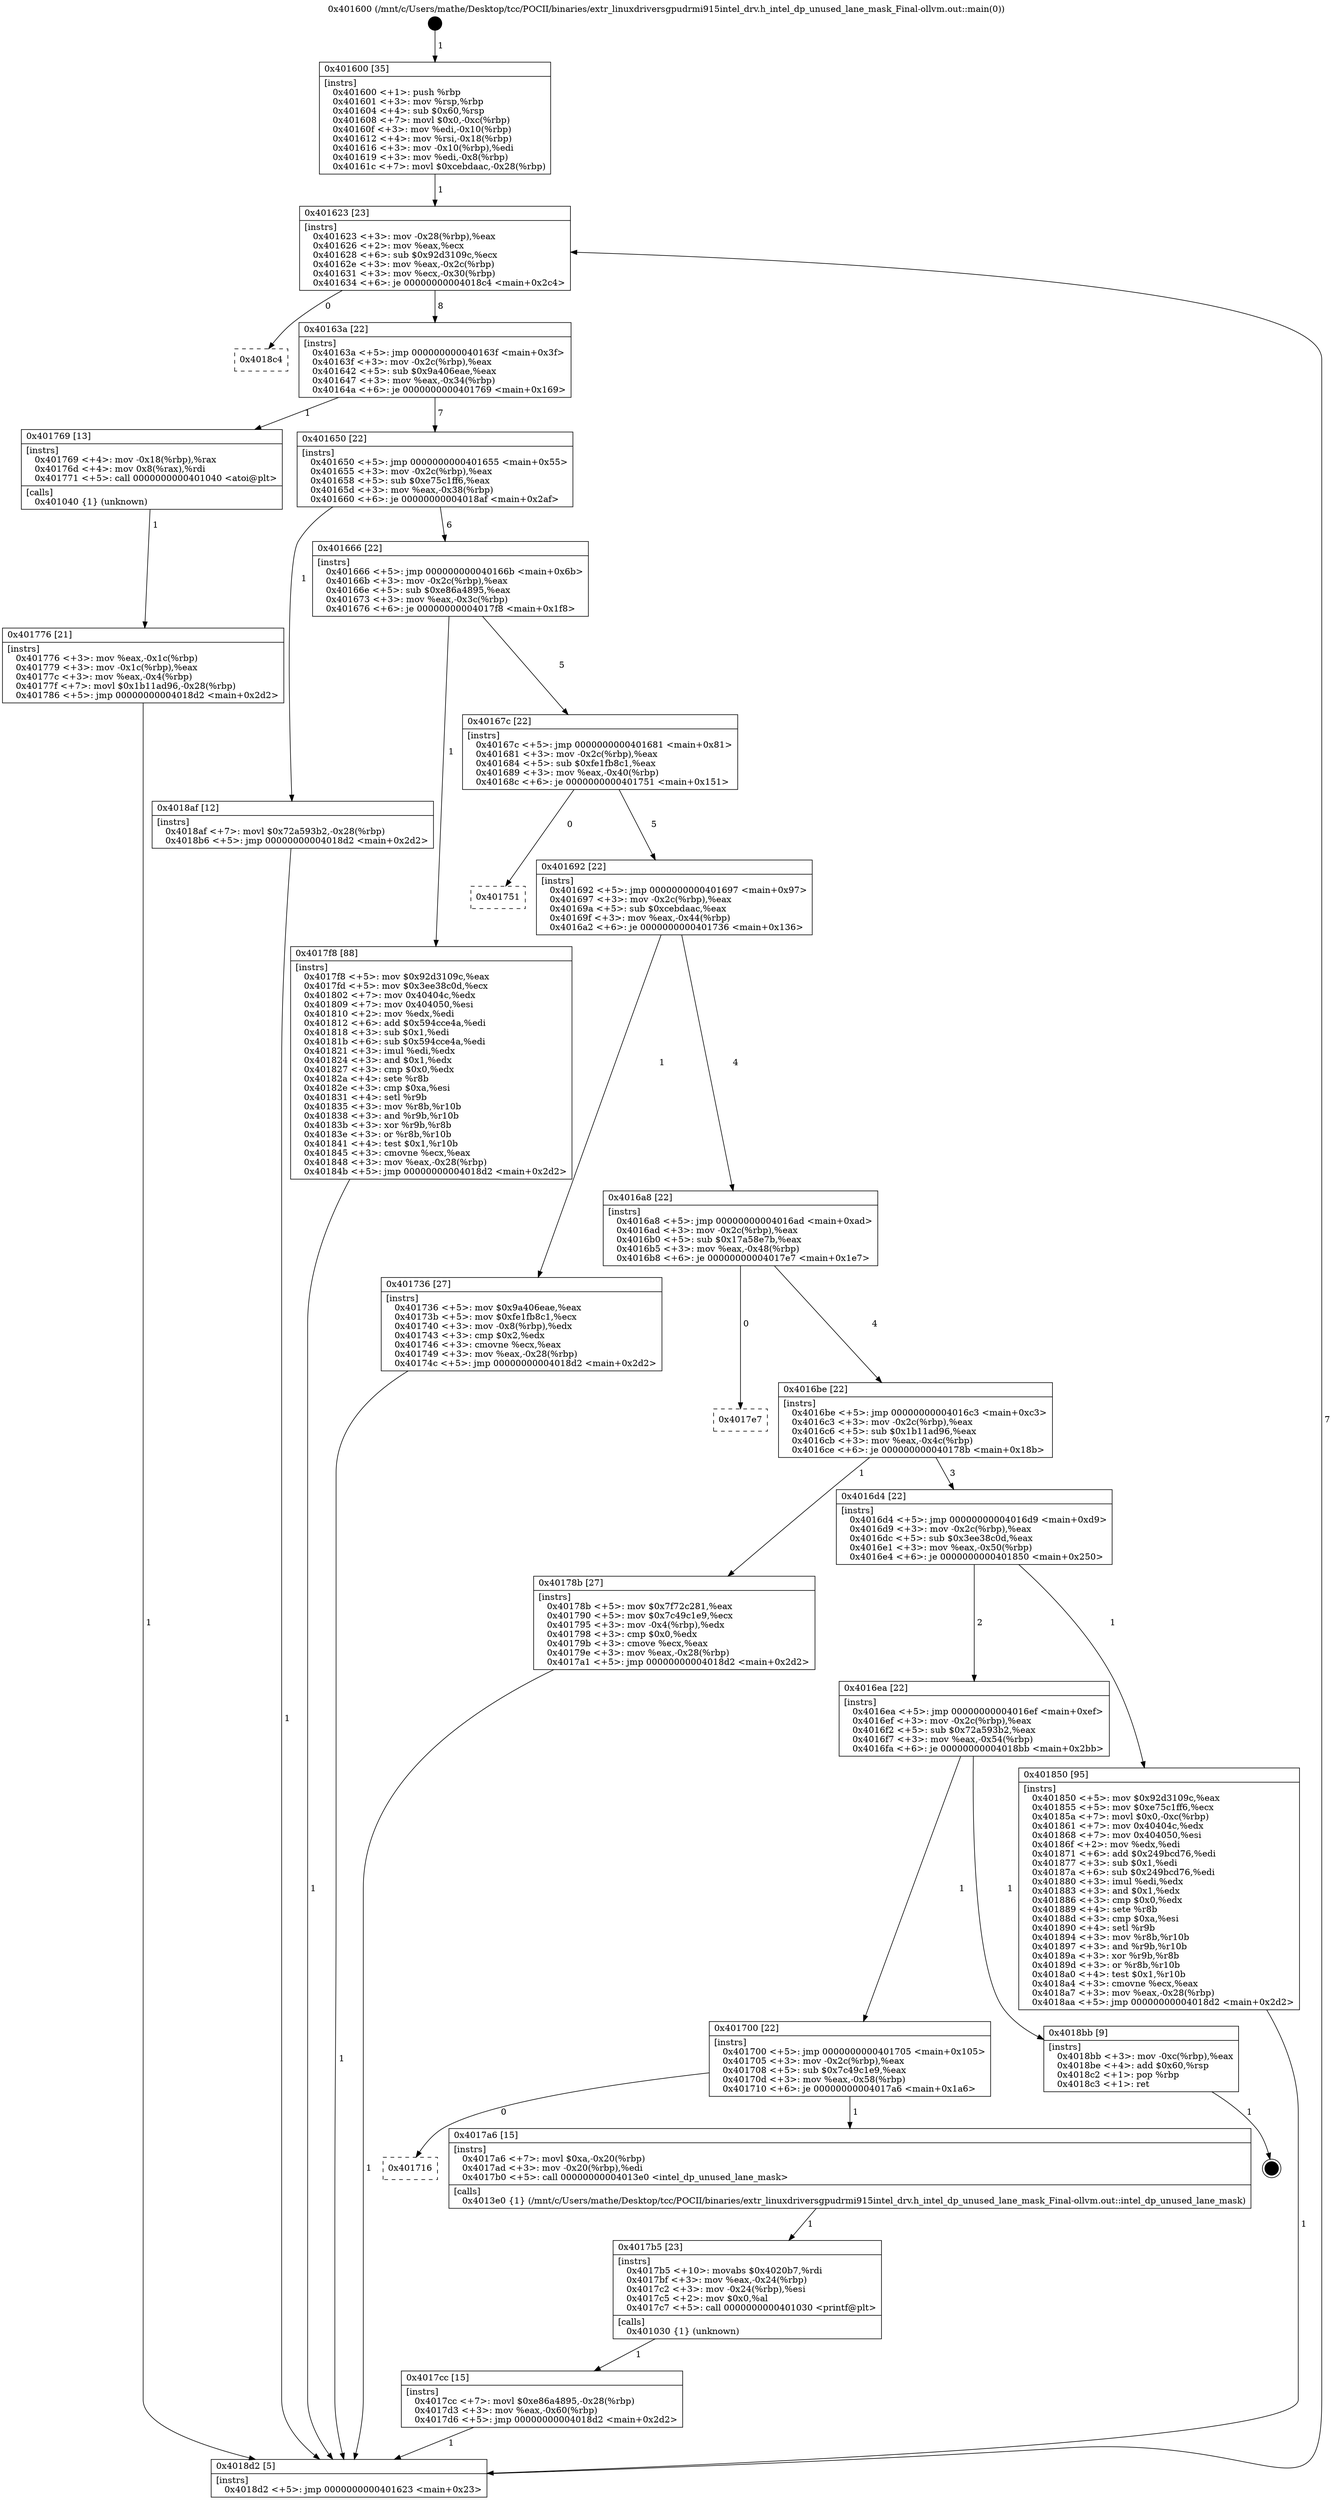 digraph "0x401600" {
  label = "0x401600 (/mnt/c/Users/mathe/Desktop/tcc/POCII/binaries/extr_linuxdriversgpudrmi915intel_drv.h_intel_dp_unused_lane_mask_Final-ollvm.out::main(0))"
  labelloc = "t"
  node[shape=record]

  Entry [label="",width=0.3,height=0.3,shape=circle,fillcolor=black,style=filled]
  "0x401623" [label="{
     0x401623 [23]\l
     | [instrs]\l
     &nbsp;&nbsp;0x401623 \<+3\>: mov -0x28(%rbp),%eax\l
     &nbsp;&nbsp;0x401626 \<+2\>: mov %eax,%ecx\l
     &nbsp;&nbsp;0x401628 \<+6\>: sub $0x92d3109c,%ecx\l
     &nbsp;&nbsp;0x40162e \<+3\>: mov %eax,-0x2c(%rbp)\l
     &nbsp;&nbsp;0x401631 \<+3\>: mov %ecx,-0x30(%rbp)\l
     &nbsp;&nbsp;0x401634 \<+6\>: je 00000000004018c4 \<main+0x2c4\>\l
  }"]
  "0x4018c4" [label="{
     0x4018c4\l
  }", style=dashed]
  "0x40163a" [label="{
     0x40163a [22]\l
     | [instrs]\l
     &nbsp;&nbsp;0x40163a \<+5\>: jmp 000000000040163f \<main+0x3f\>\l
     &nbsp;&nbsp;0x40163f \<+3\>: mov -0x2c(%rbp),%eax\l
     &nbsp;&nbsp;0x401642 \<+5\>: sub $0x9a406eae,%eax\l
     &nbsp;&nbsp;0x401647 \<+3\>: mov %eax,-0x34(%rbp)\l
     &nbsp;&nbsp;0x40164a \<+6\>: je 0000000000401769 \<main+0x169\>\l
  }"]
  Exit [label="",width=0.3,height=0.3,shape=circle,fillcolor=black,style=filled,peripheries=2]
  "0x401769" [label="{
     0x401769 [13]\l
     | [instrs]\l
     &nbsp;&nbsp;0x401769 \<+4\>: mov -0x18(%rbp),%rax\l
     &nbsp;&nbsp;0x40176d \<+4\>: mov 0x8(%rax),%rdi\l
     &nbsp;&nbsp;0x401771 \<+5\>: call 0000000000401040 \<atoi@plt\>\l
     | [calls]\l
     &nbsp;&nbsp;0x401040 \{1\} (unknown)\l
  }"]
  "0x401650" [label="{
     0x401650 [22]\l
     | [instrs]\l
     &nbsp;&nbsp;0x401650 \<+5\>: jmp 0000000000401655 \<main+0x55\>\l
     &nbsp;&nbsp;0x401655 \<+3\>: mov -0x2c(%rbp),%eax\l
     &nbsp;&nbsp;0x401658 \<+5\>: sub $0xe75c1ff6,%eax\l
     &nbsp;&nbsp;0x40165d \<+3\>: mov %eax,-0x38(%rbp)\l
     &nbsp;&nbsp;0x401660 \<+6\>: je 00000000004018af \<main+0x2af\>\l
  }"]
  "0x4017cc" [label="{
     0x4017cc [15]\l
     | [instrs]\l
     &nbsp;&nbsp;0x4017cc \<+7\>: movl $0xe86a4895,-0x28(%rbp)\l
     &nbsp;&nbsp;0x4017d3 \<+3\>: mov %eax,-0x60(%rbp)\l
     &nbsp;&nbsp;0x4017d6 \<+5\>: jmp 00000000004018d2 \<main+0x2d2\>\l
  }"]
  "0x4018af" [label="{
     0x4018af [12]\l
     | [instrs]\l
     &nbsp;&nbsp;0x4018af \<+7\>: movl $0x72a593b2,-0x28(%rbp)\l
     &nbsp;&nbsp;0x4018b6 \<+5\>: jmp 00000000004018d2 \<main+0x2d2\>\l
  }"]
  "0x401666" [label="{
     0x401666 [22]\l
     | [instrs]\l
     &nbsp;&nbsp;0x401666 \<+5\>: jmp 000000000040166b \<main+0x6b\>\l
     &nbsp;&nbsp;0x40166b \<+3\>: mov -0x2c(%rbp),%eax\l
     &nbsp;&nbsp;0x40166e \<+5\>: sub $0xe86a4895,%eax\l
     &nbsp;&nbsp;0x401673 \<+3\>: mov %eax,-0x3c(%rbp)\l
     &nbsp;&nbsp;0x401676 \<+6\>: je 00000000004017f8 \<main+0x1f8\>\l
  }"]
  "0x4017b5" [label="{
     0x4017b5 [23]\l
     | [instrs]\l
     &nbsp;&nbsp;0x4017b5 \<+10\>: movabs $0x4020b7,%rdi\l
     &nbsp;&nbsp;0x4017bf \<+3\>: mov %eax,-0x24(%rbp)\l
     &nbsp;&nbsp;0x4017c2 \<+3\>: mov -0x24(%rbp),%esi\l
     &nbsp;&nbsp;0x4017c5 \<+2\>: mov $0x0,%al\l
     &nbsp;&nbsp;0x4017c7 \<+5\>: call 0000000000401030 \<printf@plt\>\l
     | [calls]\l
     &nbsp;&nbsp;0x401030 \{1\} (unknown)\l
  }"]
  "0x4017f8" [label="{
     0x4017f8 [88]\l
     | [instrs]\l
     &nbsp;&nbsp;0x4017f8 \<+5\>: mov $0x92d3109c,%eax\l
     &nbsp;&nbsp;0x4017fd \<+5\>: mov $0x3ee38c0d,%ecx\l
     &nbsp;&nbsp;0x401802 \<+7\>: mov 0x40404c,%edx\l
     &nbsp;&nbsp;0x401809 \<+7\>: mov 0x404050,%esi\l
     &nbsp;&nbsp;0x401810 \<+2\>: mov %edx,%edi\l
     &nbsp;&nbsp;0x401812 \<+6\>: add $0x594cce4a,%edi\l
     &nbsp;&nbsp;0x401818 \<+3\>: sub $0x1,%edi\l
     &nbsp;&nbsp;0x40181b \<+6\>: sub $0x594cce4a,%edi\l
     &nbsp;&nbsp;0x401821 \<+3\>: imul %edi,%edx\l
     &nbsp;&nbsp;0x401824 \<+3\>: and $0x1,%edx\l
     &nbsp;&nbsp;0x401827 \<+3\>: cmp $0x0,%edx\l
     &nbsp;&nbsp;0x40182a \<+4\>: sete %r8b\l
     &nbsp;&nbsp;0x40182e \<+3\>: cmp $0xa,%esi\l
     &nbsp;&nbsp;0x401831 \<+4\>: setl %r9b\l
     &nbsp;&nbsp;0x401835 \<+3\>: mov %r8b,%r10b\l
     &nbsp;&nbsp;0x401838 \<+3\>: and %r9b,%r10b\l
     &nbsp;&nbsp;0x40183b \<+3\>: xor %r9b,%r8b\l
     &nbsp;&nbsp;0x40183e \<+3\>: or %r8b,%r10b\l
     &nbsp;&nbsp;0x401841 \<+4\>: test $0x1,%r10b\l
     &nbsp;&nbsp;0x401845 \<+3\>: cmovne %ecx,%eax\l
     &nbsp;&nbsp;0x401848 \<+3\>: mov %eax,-0x28(%rbp)\l
     &nbsp;&nbsp;0x40184b \<+5\>: jmp 00000000004018d2 \<main+0x2d2\>\l
  }"]
  "0x40167c" [label="{
     0x40167c [22]\l
     | [instrs]\l
     &nbsp;&nbsp;0x40167c \<+5\>: jmp 0000000000401681 \<main+0x81\>\l
     &nbsp;&nbsp;0x401681 \<+3\>: mov -0x2c(%rbp),%eax\l
     &nbsp;&nbsp;0x401684 \<+5\>: sub $0xfe1fb8c1,%eax\l
     &nbsp;&nbsp;0x401689 \<+3\>: mov %eax,-0x40(%rbp)\l
     &nbsp;&nbsp;0x40168c \<+6\>: je 0000000000401751 \<main+0x151\>\l
  }"]
  "0x401716" [label="{
     0x401716\l
  }", style=dashed]
  "0x401751" [label="{
     0x401751\l
  }", style=dashed]
  "0x401692" [label="{
     0x401692 [22]\l
     | [instrs]\l
     &nbsp;&nbsp;0x401692 \<+5\>: jmp 0000000000401697 \<main+0x97\>\l
     &nbsp;&nbsp;0x401697 \<+3\>: mov -0x2c(%rbp),%eax\l
     &nbsp;&nbsp;0x40169a \<+5\>: sub $0xcebdaac,%eax\l
     &nbsp;&nbsp;0x40169f \<+3\>: mov %eax,-0x44(%rbp)\l
     &nbsp;&nbsp;0x4016a2 \<+6\>: je 0000000000401736 \<main+0x136\>\l
  }"]
  "0x4017a6" [label="{
     0x4017a6 [15]\l
     | [instrs]\l
     &nbsp;&nbsp;0x4017a6 \<+7\>: movl $0xa,-0x20(%rbp)\l
     &nbsp;&nbsp;0x4017ad \<+3\>: mov -0x20(%rbp),%edi\l
     &nbsp;&nbsp;0x4017b0 \<+5\>: call 00000000004013e0 \<intel_dp_unused_lane_mask\>\l
     | [calls]\l
     &nbsp;&nbsp;0x4013e0 \{1\} (/mnt/c/Users/mathe/Desktop/tcc/POCII/binaries/extr_linuxdriversgpudrmi915intel_drv.h_intel_dp_unused_lane_mask_Final-ollvm.out::intel_dp_unused_lane_mask)\l
  }"]
  "0x401736" [label="{
     0x401736 [27]\l
     | [instrs]\l
     &nbsp;&nbsp;0x401736 \<+5\>: mov $0x9a406eae,%eax\l
     &nbsp;&nbsp;0x40173b \<+5\>: mov $0xfe1fb8c1,%ecx\l
     &nbsp;&nbsp;0x401740 \<+3\>: mov -0x8(%rbp),%edx\l
     &nbsp;&nbsp;0x401743 \<+3\>: cmp $0x2,%edx\l
     &nbsp;&nbsp;0x401746 \<+3\>: cmovne %ecx,%eax\l
     &nbsp;&nbsp;0x401749 \<+3\>: mov %eax,-0x28(%rbp)\l
     &nbsp;&nbsp;0x40174c \<+5\>: jmp 00000000004018d2 \<main+0x2d2\>\l
  }"]
  "0x4016a8" [label="{
     0x4016a8 [22]\l
     | [instrs]\l
     &nbsp;&nbsp;0x4016a8 \<+5\>: jmp 00000000004016ad \<main+0xad\>\l
     &nbsp;&nbsp;0x4016ad \<+3\>: mov -0x2c(%rbp),%eax\l
     &nbsp;&nbsp;0x4016b0 \<+5\>: sub $0x17a58e7b,%eax\l
     &nbsp;&nbsp;0x4016b5 \<+3\>: mov %eax,-0x48(%rbp)\l
     &nbsp;&nbsp;0x4016b8 \<+6\>: je 00000000004017e7 \<main+0x1e7\>\l
  }"]
  "0x4018d2" [label="{
     0x4018d2 [5]\l
     | [instrs]\l
     &nbsp;&nbsp;0x4018d2 \<+5\>: jmp 0000000000401623 \<main+0x23\>\l
  }"]
  "0x401600" [label="{
     0x401600 [35]\l
     | [instrs]\l
     &nbsp;&nbsp;0x401600 \<+1\>: push %rbp\l
     &nbsp;&nbsp;0x401601 \<+3\>: mov %rsp,%rbp\l
     &nbsp;&nbsp;0x401604 \<+4\>: sub $0x60,%rsp\l
     &nbsp;&nbsp;0x401608 \<+7\>: movl $0x0,-0xc(%rbp)\l
     &nbsp;&nbsp;0x40160f \<+3\>: mov %edi,-0x10(%rbp)\l
     &nbsp;&nbsp;0x401612 \<+4\>: mov %rsi,-0x18(%rbp)\l
     &nbsp;&nbsp;0x401616 \<+3\>: mov -0x10(%rbp),%edi\l
     &nbsp;&nbsp;0x401619 \<+3\>: mov %edi,-0x8(%rbp)\l
     &nbsp;&nbsp;0x40161c \<+7\>: movl $0xcebdaac,-0x28(%rbp)\l
  }"]
  "0x401776" [label="{
     0x401776 [21]\l
     | [instrs]\l
     &nbsp;&nbsp;0x401776 \<+3\>: mov %eax,-0x1c(%rbp)\l
     &nbsp;&nbsp;0x401779 \<+3\>: mov -0x1c(%rbp),%eax\l
     &nbsp;&nbsp;0x40177c \<+3\>: mov %eax,-0x4(%rbp)\l
     &nbsp;&nbsp;0x40177f \<+7\>: movl $0x1b11ad96,-0x28(%rbp)\l
     &nbsp;&nbsp;0x401786 \<+5\>: jmp 00000000004018d2 \<main+0x2d2\>\l
  }"]
  "0x401700" [label="{
     0x401700 [22]\l
     | [instrs]\l
     &nbsp;&nbsp;0x401700 \<+5\>: jmp 0000000000401705 \<main+0x105\>\l
     &nbsp;&nbsp;0x401705 \<+3\>: mov -0x2c(%rbp),%eax\l
     &nbsp;&nbsp;0x401708 \<+5\>: sub $0x7c49c1e9,%eax\l
     &nbsp;&nbsp;0x40170d \<+3\>: mov %eax,-0x58(%rbp)\l
     &nbsp;&nbsp;0x401710 \<+6\>: je 00000000004017a6 \<main+0x1a6\>\l
  }"]
  "0x4017e7" [label="{
     0x4017e7\l
  }", style=dashed]
  "0x4016be" [label="{
     0x4016be [22]\l
     | [instrs]\l
     &nbsp;&nbsp;0x4016be \<+5\>: jmp 00000000004016c3 \<main+0xc3\>\l
     &nbsp;&nbsp;0x4016c3 \<+3\>: mov -0x2c(%rbp),%eax\l
     &nbsp;&nbsp;0x4016c6 \<+5\>: sub $0x1b11ad96,%eax\l
     &nbsp;&nbsp;0x4016cb \<+3\>: mov %eax,-0x4c(%rbp)\l
     &nbsp;&nbsp;0x4016ce \<+6\>: je 000000000040178b \<main+0x18b\>\l
  }"]
  "0x4018bb" [label="{
     0x4018bb [9]\l
     | [instrs]\l
     &nbsp;&nbsp;0x4018bb \<+3\>: mov -0xc(%rbp),%eax\l
     &nbsp;&nbsp;0x4018be \<+4\>: add $0x60,%rsp\l
     &nbsp;&nbsp;0x4018c2 \<+1\>: pop %rbp\l
     &nbsp;&nbsp;0x4018c3 \<+1\>: ret\l
  }"]
  "0x40178b" [label="{
     0x40178b [27]\l
     | [instrs]\l
     &nbsp;&nbsp;0x40178b \<+5\>: mov $0x7f72c281,%eax\l
     &nbsp;&nbsp;0x401790 \<+5\>: mov $0x7c49c1e9,%ecx\l
     &nbsp;&nbsp;0x401795 \<+3\>: mov -0x4(%rbp),%edx\l
     &nbsp;&nbsp;0x401798 \<+3\>: cmp $0x0,%edx\l
     &nbsp;&nbsp;0x40179b \<+3\>: cmove %ecx,%eax\l
     &nbsp;&nbsp;0x40179e \<+3\>: mov %eax,-0x28(%rbp)\l
     &nbsp;&nbsp;0x4017a1 \<+5\>: jmp 00000000004018d2 \<main+0x2d2\>\l
  }"]
  "0x4016d4" [label="{
     0x4016d4 [22]\l
     | [instrs]\l
     &nbsp;&nbsp;0x4016d4 \<+5\>: jmp 00000000004016d9 \<main+0xd9\>\l
     &nbsp;&nbsp;0x4016d9 \<+3\>: mov -0x2c(%rbp),%eax\l
     &nbsp;&nbsp;0x4016dc \<+5\>: sub $0x3ee38c0d,%eax\l
     &nbsp;&nbsp;0x4016e1 \<+3\>: mov %eax,-0x50(%rbp)\l
     &nbsp;&nbsp;0x4016e4 \<+6\>: je 0000000000401850 \<main+0x250\>\l
  }"]
  "0x4016ea" [label="{
     0x4016ea [22]\l
     | [instrs]\l
     &nbsp;&nbsp;0x4016ea \<+5\>: jmp 00000000004016ef \<main+0xef\>\l
     &nbsp;&nbsp;0x4016ef \<+3\>: mov -0x2c(%rbp),%eax\l
     &nbsp;&nbsp;0x4016f2 \<+5\>: sub $0x72a593b2,%eax\l
     &nbsp;&nbsp;0x4016f7 \<+3\>: mov %eax,-0x54(%rbp)\l
     &nbsp;&nbsp;0x4016fa \<+6\>: je 00000000004018bb \<main+0x2bb\>\l
  }"]
  "0x401850" [label="{
     0x401850 [95]\l
     | [instrs]\l
     &nbsp;&nbsp;0x401850 \<+5\>: mov $0x92d3109c,%eax\l
     &nbsp;&nbsp;0x401855 \<+5\>: mov $0xe75c1ff6,%ecx\l
     &nbsp;&nbsp;0x40185a \<+7\>: movl $0x0,-0xc(%rbp)\l
     &nbsp;&nbsp;0x401861 \<+7\>: mov 0x40404c,%edx\l
     &nbsp;&nbsp;0x401868 \<+7\>: mov 0x404050,%esi\l
     &nbsp;&nbsp;0x40186f \<+2\>: mov %edx,%edi\l
     &nbsp;&nbsp;0x401871 \<+6\>: add $0x249bcd76,%edi\l
     &nbsp;&nbsp;0x401877 \<+3\>: sub $0x1,%edi\l
     &nbsp;&nbsp;0x40187a \<+6\>: sub $0x249bcd76,%edi\l
     &nbsp;&nbsp;0x401880 \<+3\>: imul %edi,%edx\l
     &nbsp;&nbsp;0x401883 \<+3\>: and $0x1,%edx\l
     &nbsp;&nbsp;0x401886 \<+3\>: cmp $0x0,%edx\l
     &nbsp;&nbsp;0x401889 \<+4\>: sete %r8b\l
     &nbsp;&nbsp;0x40188d \<+3\>: cmp $0xa,%esi\l
     &nbsp;&nbsp;0x401890 \<+4\>: setl %r9b\l
     &nbsp;&nbsp;0x401894 \<+3\>: mov %r8b,%r10b\l
     &nbsp;&nbsp;0x401897 \<+3\>: and %r9b,%r10b\l
     &nbsp;&nbsp;0x40189a \<+3\>: xor %r9b,%r8b\l
     &nbsp;&nbsp;0x40189d \<+3\>: or %r8b,%r10b\l
     &nbsp;&nbsp;0x4018a0 \<+4\>: test $0x1,%r10b\l
     &nbsp;&nbsp;0x4018a4 \<+3\>: cmovne %ecx,%eax\l
     &nbsp;&nbsp;0x4018a7 \<+3\>: mov %eax,-0x28(%rbp)\l
     &nbsp;&nbsp;0x4018aa \<+5\>: jmp 00000000004018d2 \<main+0x2d2\>\l
  }"]
  Entry -> "0x401600" [label=" 1"]
  "0x401623" -> "0x4018c4" [label=" 0"]
  "0x401623" -> "0x40163a" [label=" 8"]
  "0x4018bb" -> Exit [label=" 1"]
  "0x40163a" -> "0x401769" [label=" 1"]
  "0x40163a" -> "0x401650" [label=" 7"]
  "0x4018af" -> "0x4018d2" [label=" 1"]
  "0x401650" -> "0x4018af" [label=" 1"]
  "0x401650" -> "0x401666" [label=" 6"]
  "0x401850" -> "0x4018d2" [label=" 1"]
  "0x401666" -> "0x4017f8" [label=" 1"]
  "0x401666" -> "0x40167c" [label=" 5"]
  "0x4017f8" -> "0x4018d2" [label=" 1"]
  "0x40167c" -> "0x401751" [label=" 0"]
  "0x40167c" -> "0x401692" [label=" 5"]
  "0x4017cc" -> "0x4018d2" [label=" 1"]
  "0x401692" -> "0x401736" [label=" 1"]
  "0x401692" -> "0x4016a8" [label=" 4"]
  "0x401736" -> "0x4018d2" [label=" 1"]
  "0x401600" -> "0x401623" [label=" 1"]
  "0x4018d2" -> "0x401623" [label=" 7"]
  "0x401769" -> "0x401776" [label=" 1"]
  "0x401776" -> "0x4018d2" [label=" 1"]
  "0x4017b5" -> "0x4017cc" [label=" 1"]
  "0x4016a8" -> "0x4017e7" [label=" 0"]
  "0x4016a8" -> "0x4016be" [label=" 4"]
  "0x401700" -> "0x401716" [label=" 0"]
  "0x4016be" -> "0x40178b" [label=" 1"]
  "0x4016be" -> "0x4016d4" [label=" 3"]
  "0x40178b" -> "0x4018d2" [label=" 1"]
  "0x401700" -> "0x4017a6" [label=" 1"]
  "0x4016d4" -> "0x401850" [label=" 1"]
  "0x4016d4" -> "0x4016ea" [label=" 2"]
  "0x4017a6" -> "0x4017b5" [label=" 1"]
  "0x4016ea" -> "0x4018bb" [label=" 1"]
  "0x4016ea" -> "0x401700" [label=" 1"]
}
